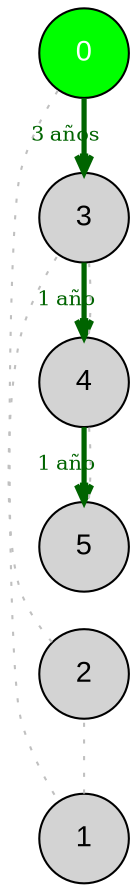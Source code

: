 digraph PlanOptimo {
    rankdir=LR;
    node [shape=circle, style=filled, fillcolor=lightgray, fontname=Arial, width=0.6, height=0.6];
    edge [color=black, arrowhead=vee, arrowsize=0.8];

    // Todos los nodos (años)
    "0" [fillcolor=green, fontcolor=white];  // Inicio\n    "1" [fillcolor=white];                     // No usado\n    "2" [fillcolor=white];                     // No usado\n    "3" [fillcolor=lightblue];               // En plan óptimo\n    "4" [fillcolor=lightblue];               // En plan óptimo\n    "5" [fillcolor=red, fontcolor=white];    // Fin\n
    // Flechas del plan óptimo
    "0" -> "3" [label="3 años", color=darkgreen, penwidth=2.5, fontsize=10, fontcolor=darkgreen];
    "3" -> "4" [label="1 año", color=darkgreen, penwidth=2.5, fontsize=10, fontcolor=darkgreen];
    "4" -> "5" [label="1 año", color=darkgreen, penwidth=2.5, fontsize=10, fontcolor=darkgreen];

    // Progresión temporal (flechas grises)
    "0" -> "1" [color=gray, style=dotted, arrowhead=none, constraint=false];
    "1" -> "2" [color=gray, style=dotted, arrowhead=none, constraint=false];
    "2" -> "3" [color=gray, style=dotted, arrowhead=none, constraint=false];
    "3" -> "4" [color=gray, style=dotted, arrowhead=none, constraint=false];
    "4" -> "5" [color=gray, style=dotted, arrowhead=none, constraint=false];

    // Mejorar layout
    { rank=same; "0" "1" "2" "3" "4" "5" }
}

